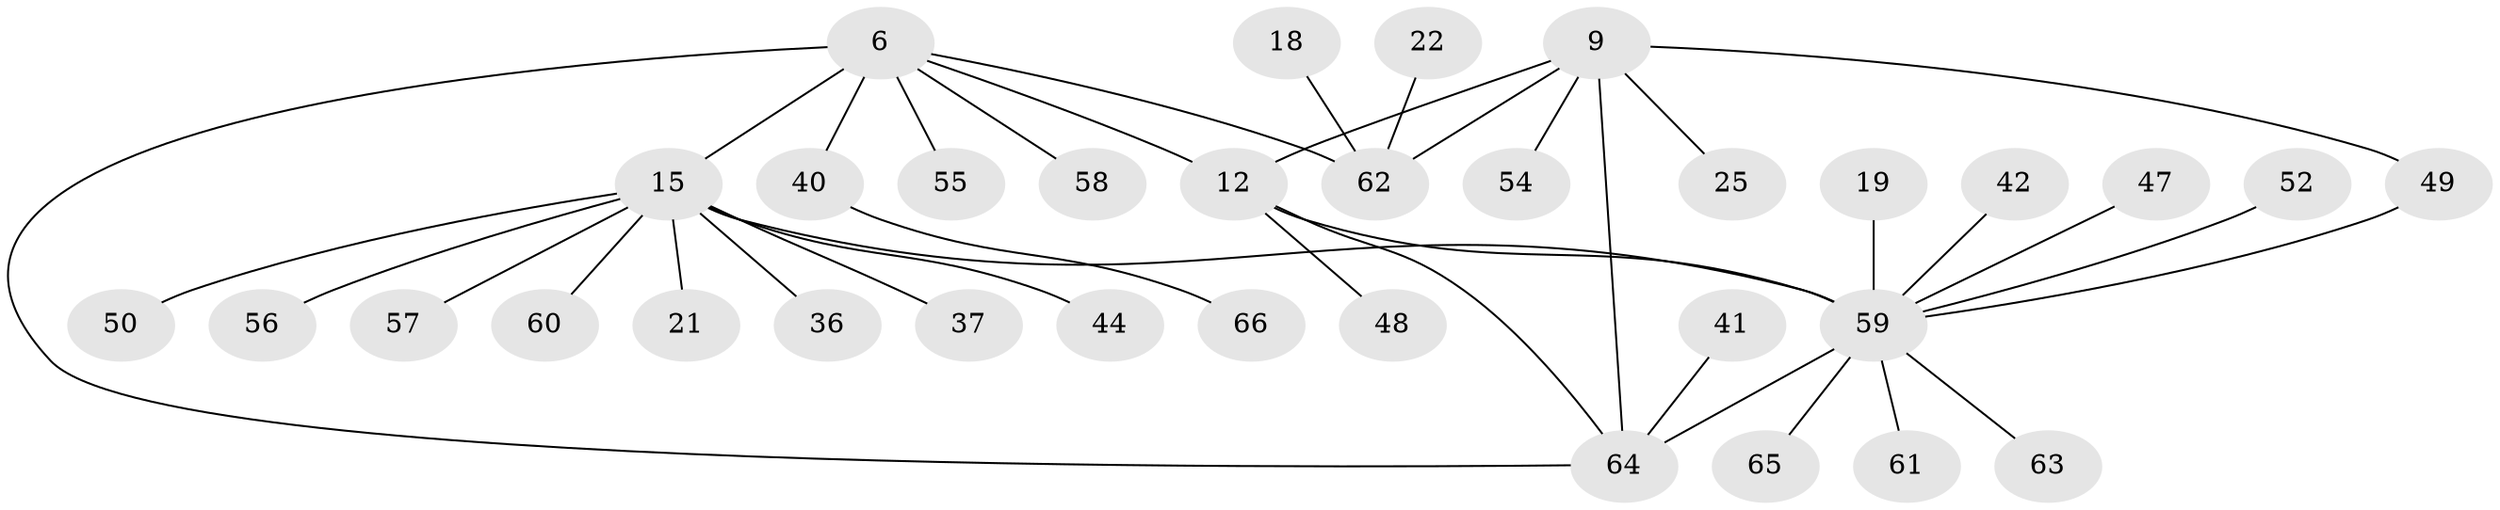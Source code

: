 // original degree distribution, {4: 0.09090909090909091, 6: 0.07575757575757576, 3: 0.06060606060606061, 5: 0.030303030303030304, 8: 0.015151515151515152, 11: 0.015151515151515152, 2: 0.16666666666666666, 10: 0.015151515151515152, 1: 0.5303030303030303}
// Generated by graph-tools (version 1.1) at 2025/54/03/09/25 04:54:34]
// undirected, 33 vertices, 38 edges
graph export_dot {
graph [start="1"]
  node [color=gray90,style=filled];
  6 [super="+2"];
  9 [super="+8"];
  12 [super="+10"];
  15 [super="+5"];
  18;
  19;
  21;
  22;
  25;
  36;
  37;
  40 [super="+35+34"];
  41;
  42;
  44;
  47 [super="+28"];
  48;
  49;
  50;
  52;
  54;
  55;
  56 [super="+29"];
  57 [super="+24"];
  58;
  59 [super="+23+31+11+32+14"];
  60;
  61;
  62 [super="+16+3"];
  63 [super="+51"];
  64 [super="+17+38+43+7+30+33"];
  65;
  66 [super="+46+53"];
  6 -- 12 [weight=2];
  6 -- 40 [weight=2];
  6 -- 55;
  6 -- 58;
  6 -- 62 [weight=2];
  6 -- 15 [weight=3];
  6 -- 64;
  9 -- 49;
  9 -- 54;
  9 -- 25;
  9 -- 12;
  9 -- 62 [weight=2];
  9 -- 64 [weight=2];
  12 -- 48;
  12 -- 59 [weight=2];
  12 -- 64;
  15 -- 21;
  15 -- 36;
  15 -- 37;
  15 -- 44;
  15 -- 60;
  15 -- 59 [weight=3];
  15 -- 50;
  15 -- 56;
  15 -- 57;
  18 -- 62;
  19 -- 59;
  22 -- 62;
  40 -- 66;
  41 -- 64;
  42 -- 59;
  47 -- 59;
  49 -- 59;
  52 -- 59;
  59 -- 65;
  59 -- 61;
  59 -- 63;
  59 -- 64;
}
